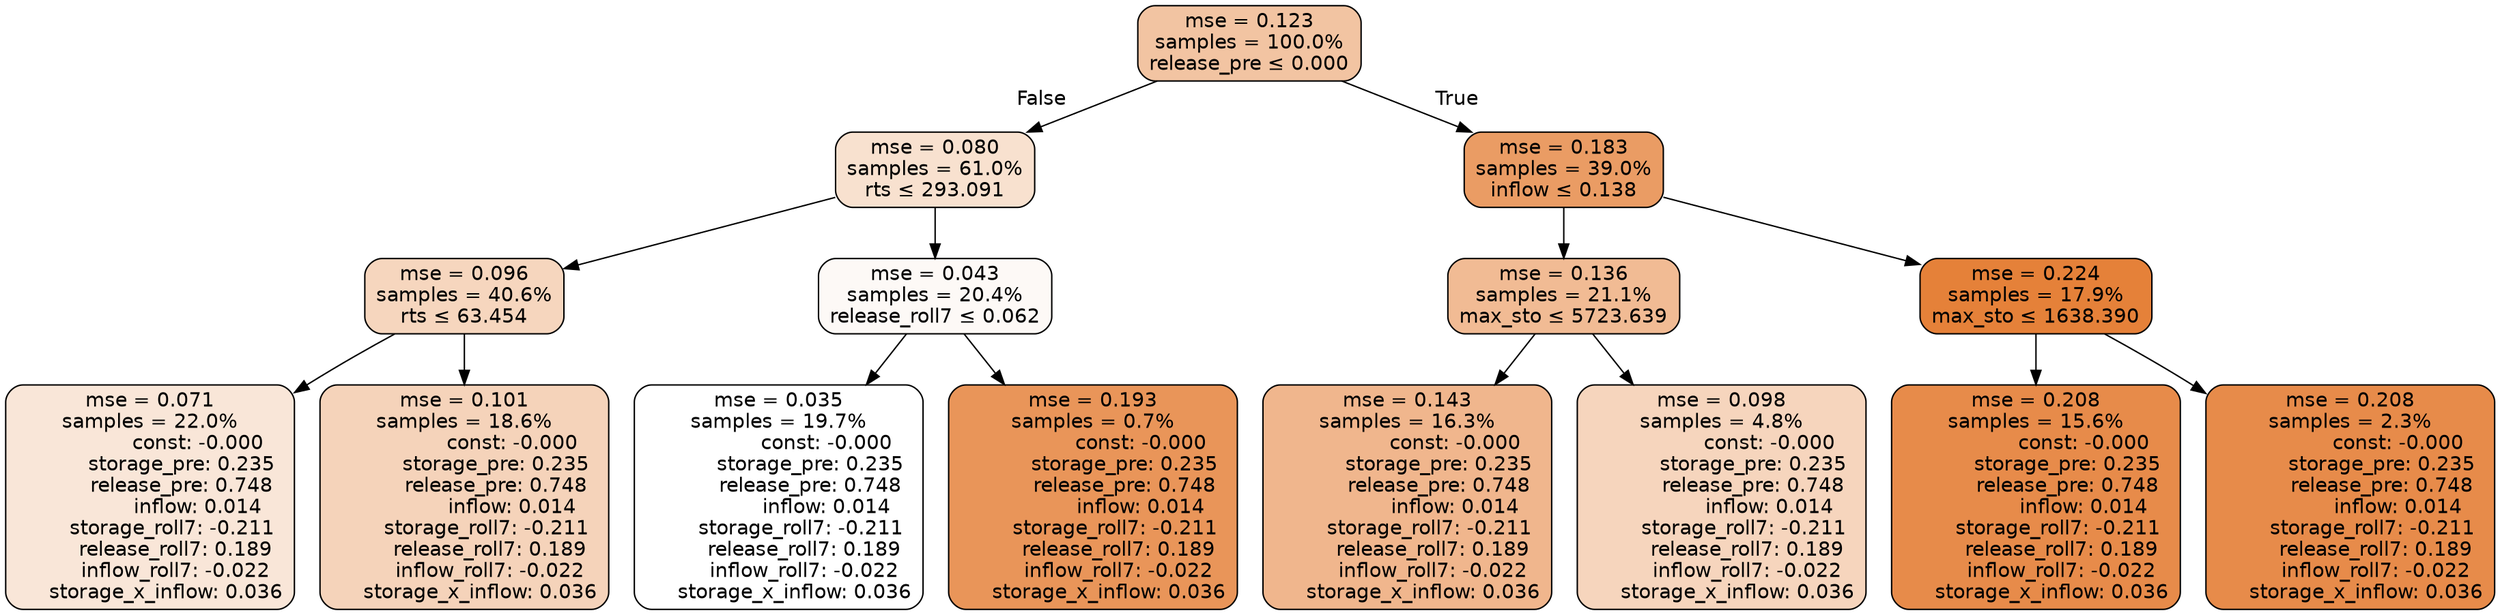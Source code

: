 digraph tree {
node [shape=rectangle, style="filled, rounded", color="black", fontname=helvetica] ;
edge [fontname=helvetica] ;
	"0" [label="mse = 0.123
samples = 100.0%
release_pre &le; 0.000", fillcolor="#f2c4a2"]
	"1" [label="mse = 0.080
samples = 61.0%
rts &le; 293.091", fillcolor="#f8e1cf"]
	"2" [label="mse = 0.096
samples = 40.6%
rts &le; 63.454", fillcolor="#f6d6be"]
	"3" [label="mse = 0.071
samples = 22.0%
               const: -0.000
          storage_pre: 0.235
          release_pre: 0.748
               inflow: 0.014
       storage_roll7: -0.211
        release_roll7: 0.189
        inflow_roll7: -0.022
     storage_x_inflow: 0.036", fillcolor="#f9e6d8"]
	"4" [label="mse = 0.101
samples = 18.6%
               const: -0.000
          storage_pre: 0.235
          release_pre: 0.748
               inflow: 0.014
       storage_roll7: -0.211
        release_roll7: 0.189
        inflow_roll7: -0.022
     storage_x_inflow: 0.036", fillcolor="#f5d3ba"]
	"5" [label="mse = 0.043
samples = 20.4%
release_roll7 &le; 0.062", fillcolor="#fdf9f6"]
	"6" [label="mse = 0.035
samples = 19.7%
               const: -0.000
          storage_pre: 0.235
          release_pre: 0.748
               inflow: 0.014
       storage_roll7: -0.211
        release_roll7: 0.189
        inflow_roll7: -0.022
     storage_x_inflow: 0.036", fillcolor="#ffffff"]
	"7" [label="mse = 0.193
samples = 0.7%
               const: -0.000
          storage_pre: 0.235
          release_pre: 0.748
               inflow: 0.014
       storage_roll7: -0.211
        release_roll7: 0.189
        inflow_roll7: -0.022
     storage_x_inflow: 0.036", fillcolor="#e99559"]
	"8" [label="mse = 0.183
samples = 39.0%
inflow &le; 0.138", fillcolor="#ea9c64"]
	"9" [label="mse = 0.136
samples = 21.1%
max_sto &le; 5723.639", fillcolor="#f1bb94"]
	"10" [label="mse = 0.143
samples = 16.3%
               const: -0.000
          storage_pre: 0.235
          release_pre: 0.748
               inflow: 0.014
       storage_roll7: -0.211
        release_roll7: 0.189
        inflow_roll7: -0.022
     storage_x_inflow: 0.036", fillcolor="#f0b68d"]
	"11" [label="mse = 0.098
samples = 4.8%
               const: -0.000
          storage_pre: 0.235
          release_pre: 0.748
               inflow: 0.014
       storage_roll7: -0.211
        release_roll7: 0.189
        inflow_roll7: -0.022
     storage_x_inflow: 0.036", fillcolor="#f6d5bd"]
	"12" [label="mse = 0.224
samples = 17.9%
max_sto &le; 1638.390", fillcolor="#e58139"]
	"13" [label="mse = 0.208
samples = 15.6%
               const: -0.000
          storage_pre: 0.235
          release_pre: 0.748
               inflow: 0.014
       storage_roll7: -0.211
        release_roll7: 0.189
        inflow_roll7: -0.022
     storage_x_inflow: 0.036", fillcolor="#e78b4a"]
	"14" [label="mse = 0.208
samples = 2.3%
               const: -0.000
          storage_pre: 0.235
          release_pre: 0.748
               inflow: 0.014
       storage_roll7: -0.211
        release_roll7: 0.189
        inflow_roll7: -0.022
     storage_x_inflow: 0.036", fillcolor="#e78b4a"]

	"0" -> "1" [labeldistance=2.5, labelangle=45, headlabel="False"]
	"1" -> "2"
	"2" -> "3"
	"2" -> "4"
	"1" -> "5"
	"5" -> "6"
	"5" -> "7"
	"0" -> "8" [labeldistance=2.5, labelangle=-45, headlabel="True"]
	"8" -> "9"
	"9" -> "10"
	"9" -> "11"
	"8" -> "12"
	"12" -> "13"
	"12" -> "14"
}